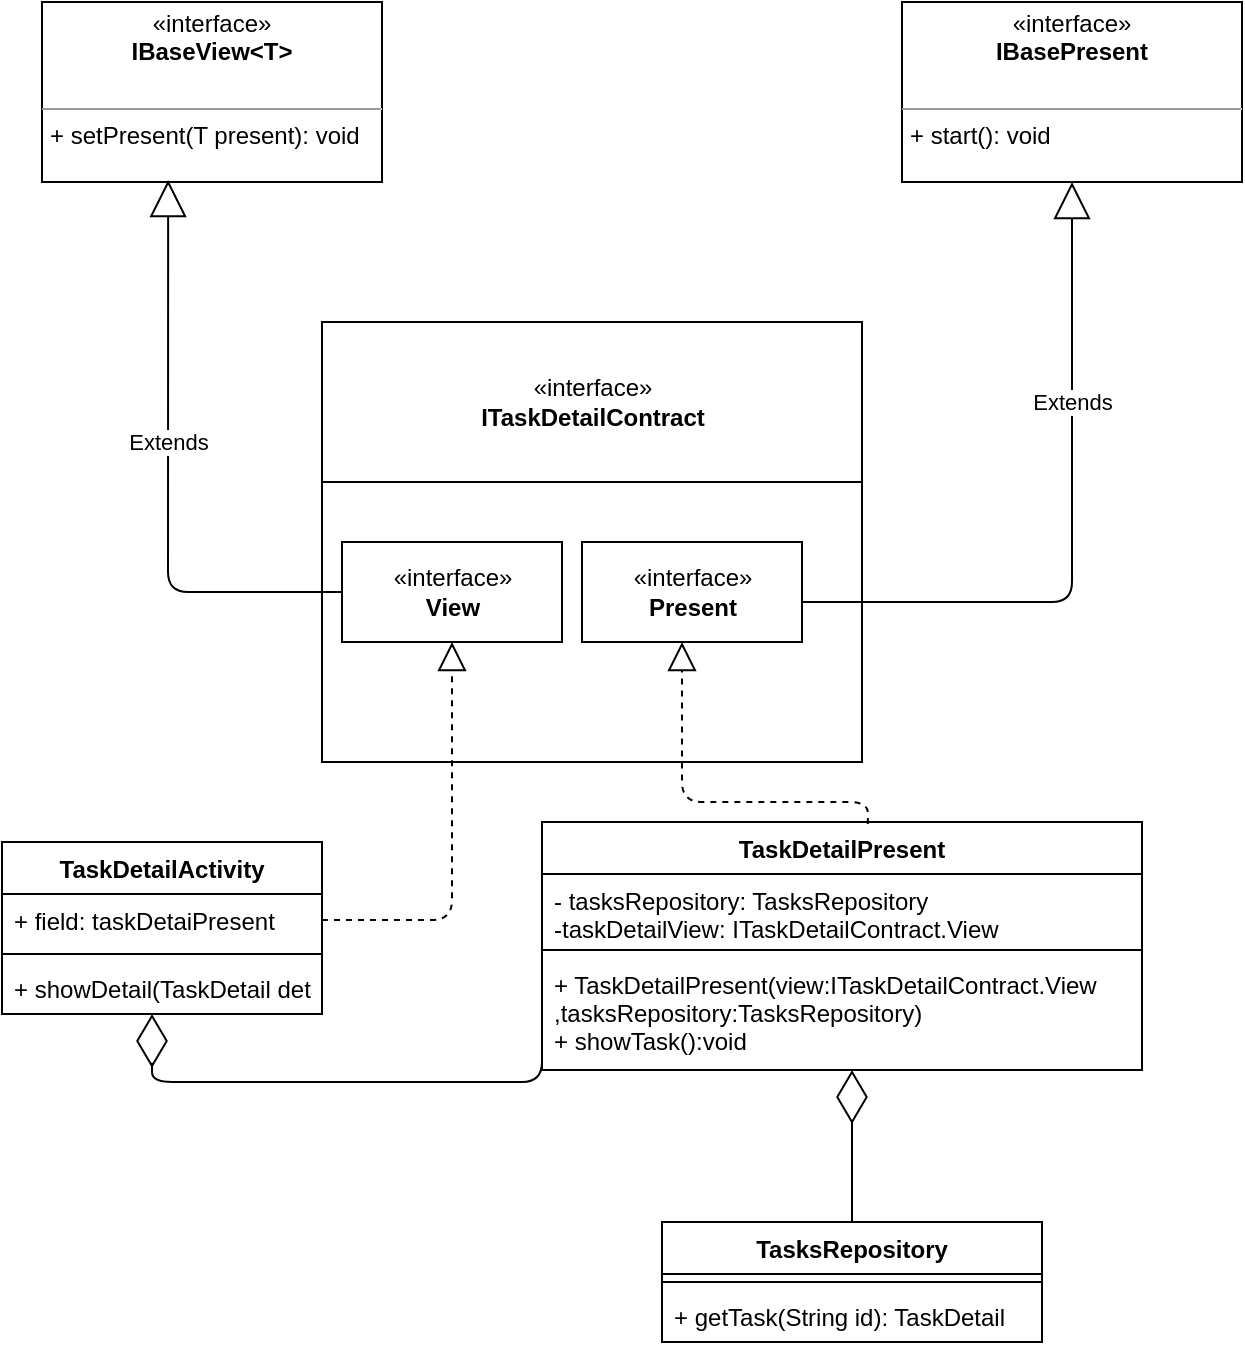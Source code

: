 <mxfile version="14.4.2" type="github">
  <diagram id="C5RBs43oDa-KdzZeNtuy" name="Page-1">
    <mxGraphModel dx="946" dy="646" grid="1" gridSize="10" guides="1" tooltips="1" connect="1" arrows="1" fold="1" page="1" pageScale="1" pageWidth="827" pageHeight="1169" math="0" shadow="0">
      <root>
        <mxCell id="WIyWlLk6GJQsqaUBKTNV-0" />
        <mxCell id="WIyWlLk6GJQsqaUBKTNV-1" parent="WIyWlLk6GJQsqaUBKTNV-0" />
        <mxCell id="p3CJ382U-4Kr4i2dBVAz-11" value="&lt;p style=&quot;margin: 0px ; margin-top: 4px ; text-align: center&quot;&gt;«interface»&lt;br&gt;&lt;b&gt;IBaseView&amp;lt;T&amp;gt;&lt;/b&gt;&lt;br&gt;&lt;/p&gt;&lt;p style=&quot;margin: 0px ; margin-left: 4px&quot;&gt;&lt;br&gt;&lt;/p&gt;&lt;hr size=&quot;1&quot;&gt;&lt;p style=&quot;margin: 0px ; margin-left: 4px&quot;&gt;+ setPresent(T present): void&lt;br&gt;&lt;/p&gt;" style="verticalAlign=top;align=left;overflow=fill;fontSize=12;fontFamily=Helvetica;html=1;" vertex="1" parent="WIyWlLk6GJQsqaUBKTNV-1">
          <mxGeometry x="110" y="100" width="170" height="90" as="geometry" />
        </mxCell>
        <mxCell id="p3CJ382U-4Kr4i2dBVAz-13" value="&lt;p style=&quot;margin: 0px ; margin-top: 4px ; text-align: center&quot;&gt;«interface»&lt;br&gt;&lt;b&gt;IBasePresent&lt;/b&gt;&lt;br&gt;&lt;/p&gt;&lt;p style=&quot;margin: 0px ; margin-left: 4px&quot;&gt;&lt;br&gt;&lt;/p&gt;&lt;hr size=&quot;1&quot;&gt;&lt;p style=&quot;margin: 0px ; margin-left: 4px&quot;&gt;+ start(): void&lt;br&gt;&lt;/p&gt;" style="verticalAlign=top;align=left;overflow=fill;fontSize=12;fontFamily=Helvetica;html=1;" vertex="1" parent="WIyWlLk6GJQsqaUBKTNV-1">
          <mxGeometry x="540" y="100" width="170" height="90" as="geometry" />
        </mxCell>
        <mxCell id="p3CJ382U-4Kr4i2dBVAz-14" value="«interface»&lt;br&gt;&lt;b&gt;ITaskDetailContract&lt;/b&gt;" style="html=1;" vertex="1" parent="WIyWlLk6GJQsqaUBKTNV-1">
          <mxGeometry x="250" y="260" width="270" height="80" as="geometry" />
        </mxCell>
        <mxCell id="p3CJ382U-4Kr4i2dBVAz-16" value="" style="rounded=0;whiteSpace=wrap;html=1;" vertex="1" parent="WIyWlLk6GJQsqaUBKTNV-1">
          <mxGeometry x="250" y="340" width="270" height="140" as="geometry" />
        </mxCell>
        <mxCell id="p3CJ382U-4Kr4i2dBVAz-17" value="«interface»&lt;br&gt;&lt;b&gt;View&lt;/b&gt;" style="html=1;" vertex="1" parent="WIyWlLk6GJQsqaUBKTNV-1">
          <mxGeometry x="260" y="370" width="110" height="50" as="geometry" />
        </mxCell>
        <mxCell id="p3CJ382U-4Kr4i2dBVAz-18" value="«interface»&lt;br&gt;&lt;b&gt;Present&lt;/b&gt;" style="html=1;" vertex="1" parent="WIyWlLk6GJQsqaUBKTNV-1">
          <mxGeometry x="380" y="370" width="110" height="50" as="geometry" />
        </mxCell>
        <mxCell id="p3CJ382U-4Kr4i2dBVAz-21" value="Extends" style="endArrow=block;endSize=16;endFill=0;html=1;exitX=0;exitY=0.5;exitDx=0;exitDy=0;entryX=0.371;entryY=0.989;entryDx=0;entryDy=0;entryPerimeter=0;" edge="1" parent="WIyWlLk6GJQsqaUBKTNV-1" source="p3CJ382U-4Kr4i2dBVAz-17" target="p3CJ382U-4Kr4i2dBVAz-11">
          <mxGeometry x="0.106" width="160" relative="1" as="geometry">
            <mxPoint x="40" y="409.5" as="sourcePoint" />
            <mxPoint x="200" y="409.5" as="targetPoint" />
            <Array as="points">
              <mxPoint x="173" y="395" />
            </Array>
            <mxPoint as="offset" />
          </mxGeometry>
        </mxCell>
        <mxCell id="p3CJ382U-4Kr4i2dBVAz-22" value="Extends" style="endArrow=block;endSize=16;endFill=0;html=1;entryX=0.5;entryY=1;entryDx=0;entryDy=0;" edge="1" parent="WIyWlLk6GJQsqaUBKTNV-1" target="p3CJ382U-4Kr4i2dBVAz-13">
          <mxGeometry x="0.362" width="160" relative="1" as="geometry">
            <mxPoint x="490" y="400" as="sourcePoint" />
            <mxPoint x="650" y="400" as="targetPoint" />
            <Array as="points">
              <mxPoint x="625" y="400" />
            </Array>
            <mxPoint as="offset" />
          </mxGeometry>
        </mxCell>
        <mxCell id="p3CJ382U-4Kr4i2dBVAz-23" value="TaskDetailActivity" style="swimlane;fontStyle=1;align=center;verticalAlign=top;childLayout=stackLayout;horizontal=1;startSize=26;horizontalStack=0;resizeParent=1;resizeParentMax=0;resizeLast=0;collapsible=1;marginBottom=0;" vertex="1" parent="WIyWlLk6GJQsqaUBKTNV-1">
          <mxGeometry x="90" y="520" width="160" height="86" as="geometry" />
        </mxCell>
        <mxCell id="p3CJ382U-4Kr4i2dBVAz-24" value="+ field: taskDetaiPresent" style="text;strokeColor=none;fillColor=none;align=left;verticalAlign=top;spacingLeft=4;spacingRight=4;overflow=hidden;rotatable=0;points=[[0,0.5],[1,0.5]];portConstraint=eastwest;" vertex="1" parent="p3CJ382U-4Kr4i2dBVAz-23">
          <mxGeometry y="26" width="160" height="26" as="geometry" />
        </mxCell>
        <mxCell id="p3CJ382U-4Kr4i2dBVAz-25" value="" style="line;strokeWidth=1;fillColor=none;align=left;verticalAlign=middle;spacingTop=-1;spacingLeft=3;spacingRight=3;rotatable=0;labelPosition=right;points=[];portConstraint=eastwest;" vertex="1" parent="p3CJ382U-4Kr4i2dBVAz-23">
          <mxGeometry y="52" width="160" height="8" as="geometry" />
        </mxCell>
        <mxCell id="p3CJ382U-4Kr4i2dBVAz-26" value="+ showDetail(TaskDetail detal): void" style="text;strokeColor=none;fillColor=none;align=left;verticalAlign=top;spacingLeft=4;spacingRight=4;overflow=hidden;rotatable=0;points=[[0,0.5],[1,0.5]];portConstraint=eastwest;" vertex="1" parent="p3CJ382U-4Kr4i2dBVAz-23">
          <mxGeometry y="60" width="160" height="26" as="geometry" />
        </mxCell>
        <mxCell id="p3CJ382U-4Kr4i2dBVAz-27" value="" style="endArrow=block;dashed=1;endFill=0;endSize=12;html=1;entryX=0.5;entryY=1;entryDx=0;entryDy=0;exitX=1;exitY=0.5;exitDx=0;exitDy=0;" edge="1" parent="WIyWlLk6GJQsqaUBKTNV-1" source="p3CJ382U-4Kr4i2dBVAz-24" target="p3CJ382U-4Kr4i2dBVAz-17">
          <mxGeometry width="160" relative="1" as="geometry">
            <mxPoint x="180" y="520" as="sourcePoint" />
            <mxPoint x="340" y="520" as="targetPoint" />
            <Array as="points">
              <mxPoint x="315" y="559" />
            </Array>
          </mxGeometry>
        </mxCell>
        <mxCell id="p3CJ382U-4Kr4i2dBVAz-28" value="TaskDetailPresent" style="swimlane;fontStyle=1;align=center;verticalAlign=top;childLayout=stackLayout;horizontal=1;startSize=26;horizontalStack=0;resizeParent=1;resizeParentMax=0;resizeLast=0;collapsible=1;marginBottom=0;" vertex="1" parent="WIyWlLk6GJQsqaUBKTNV-1">
          <mxGeometry x="360" y="510" width="300" height="124" as="geometry" />
        </mxCell>
        <mxCell id="p3CJ382U-4Kr4i2dBVAz-29" value="- tasksRepository: TasksRepository&#xa;-taskDetailView: ITaskDetailContract.View" style="text;strokeColor=none;fillColor=none;align=left;verticalAlign=top;spacingLeft=4;spacingRight=4;overflow=hidden;rotatable=0;points=[[0,0.5],[1,0.5]];portConstraint=eastwest;" vertex="1" parent="p3CJ382U-4Kr4i2dBVAz-28">
          <mxGeometry y="26" width="300" height="34" as="geometry" />
        </mxCell>
        <mxCell id="p3CJ382U-4Kr4i2dBVAz-30" value="" style="line;strokeWidth=1;fillColor=none;align=left;verticalAlign=middle;spacingTop=-1;spacingLeft=3;spacingRight=3;rotatable=0;labelPosition=right;points=[];portConstraint=eastwest;" vertex="1" parent="p3CJ382U-4Kr4i2dBVAz-28">
          <mxGeometry y="60" width="300" height="8" as="geometry" />
        </mxCell>
        <mxCell id="p3CJ382U-4Kr4i2dBVAz-31" value="+ TaskDetailPresent(view:ITaskDetailContract.View&#xa;,tasksRepository:TasksRepository)&#xa;+ showTask():void" style="text;strokeColor=none;fillColor=none;align=left;verticalAlign=top;spacingLeft=4;spacingRight=4;overflow=hidden;rotatable=0;points=[[0,0.5],[1,0.5]];portConstraint=eastwest;" vertex="1" parent="p3CJ382U-4Kr4i2dBVAz-28">
          <mxGeometry y="68" width="300" height="56" as="geometry" />
        </mxCell>
        <mxCell id="p3CJ382U-4Kr4i2dBVAz-33" value="" style="endArrow=block;dashed=1;endFill=0;endSize=12;html=1;entryX=0.5;entryY=1;entryDx=0;entryDy=0;exitX=0.543;exitY=0.008;exitDx=0;exitDy=0;exitPerimeter=0;" edge="1" parent="WIyWlLk6GJQsqaUBKTNV-1" source="p3CJ382U-4Kr4i2dBVAz-28">
          <mxGeometry width="160" relative="1" as="geometry">
            <mxPoint x="390" y="559" as="sourcePoint" />
            <mxPoint x="430" y="420" as="targetPoint" />
            <Array as="points">
              <mxPoint x="523" y="500" />
              <mxPoint x="430" y="500" />
            </Array>
          </mxGeometry>
        </mxCell>
        <mxCell id="p3CJ382U-4Kr4i2dBVAz-34" value="TasksRepository" style="swimlane;fontStyle=1;align=center;verticalAlign=top;childLayout=stackLayout;horizontal=1;startSize=26;horizontalStack=0;resizeParent=1;resizeParentMax=0;resizeLast=0;collapsible=1;marginBottom=0;" vertex="1" parent="WIyWlLk6GJQsqaUBKTNV-1">
          <mxGeometry x="420" y="710" width="190" height="60" as="geometry" />
        </mxCell>
        <mxCell id="p3CJ382U-4Kr4i2dBVAz-36" value="" style="line;strokeWidth=1;fillColor=none;align=left;verticalAlign=middle;spacingTop=-1;spacingLeft=3;spacingRight=3;rotatable=0;labelPosition=right;points=[];portConstraint=eastwest;" vertex="1" parent="p3CJ382U-4Kr4i2dBVAz-34">
          <mxGeometry y="26" width="190" height="8" as="geometry" />
        </mxCell>
        <mxCell id="p3CJ382U-4Kr4i2dBVAz-37" value="+ getTask(String id): TaskDetail" style="text;strokeColor=none;fillColor=none;align=left;verticalAlign=top;spacingLeft=4;spacingRight=4;overflow=hidden;rotatable=0;points=[[0,0.5],[1,0.5]];portConstraint=eastwest;" vertex="1" parent="p3CJ382U-4Kr4i2dBVAz-34">
          <mxGeometry y="34" width="190" height="26" as="geometry" />
        </mxCell>
        <mxCell id="p3CJ382U-4Kr4i2dBVAz-38" value="" style="endArrow=diamondThin;endFill=0;endSize=24;html=1;exitX=0.5;exitY=0;exitDx=0;exitDy=0;" edge="1" parent="WIyWlLk6GJQsqaUBKTNV-1" source="p3CJ382U-4Kr4i2dBVAz-34">
          <mxGeometry width="160" relative="1" as="geometry">
            <mxPoint x="355" y="634" as="sourcePoint" />
            <mxPoint x="515" y="634" as="targetPoint" />
          </mxGeometry>
        </mxCell>
        <mxCell id="p3CJ382U-4Kr4i2dBVAz-39" value="" style="endArrow=diamondThin;endFill=0;endSize=24;html=1;exitX=0;exitY=1.147;exitDx=0;exitDy=0;exitPerimeter=0;" edge="1" parent="WIyWlLk6GJQsqaUBKTNV-1" source="p3CJ382U-4Kr4i2dBVAz-29">
          <mxGeometry width="160" relative="1" as="geometry">
            <mxPoint x="175" y="712" as="sourcePoint" />
            <mxPoint x="165" y="606" as="targetPoint" />
            <Array as="points">
              <mxPoint x="360" y="640" />
              <mxPoint x="165" y="640" />
              <mxPoint x="165" y="630" />
            </Array>
          </mxGeometry>
        </mxCell>
      </root>
    </mxGraphModel>
  </diagram>
</mxfile>
